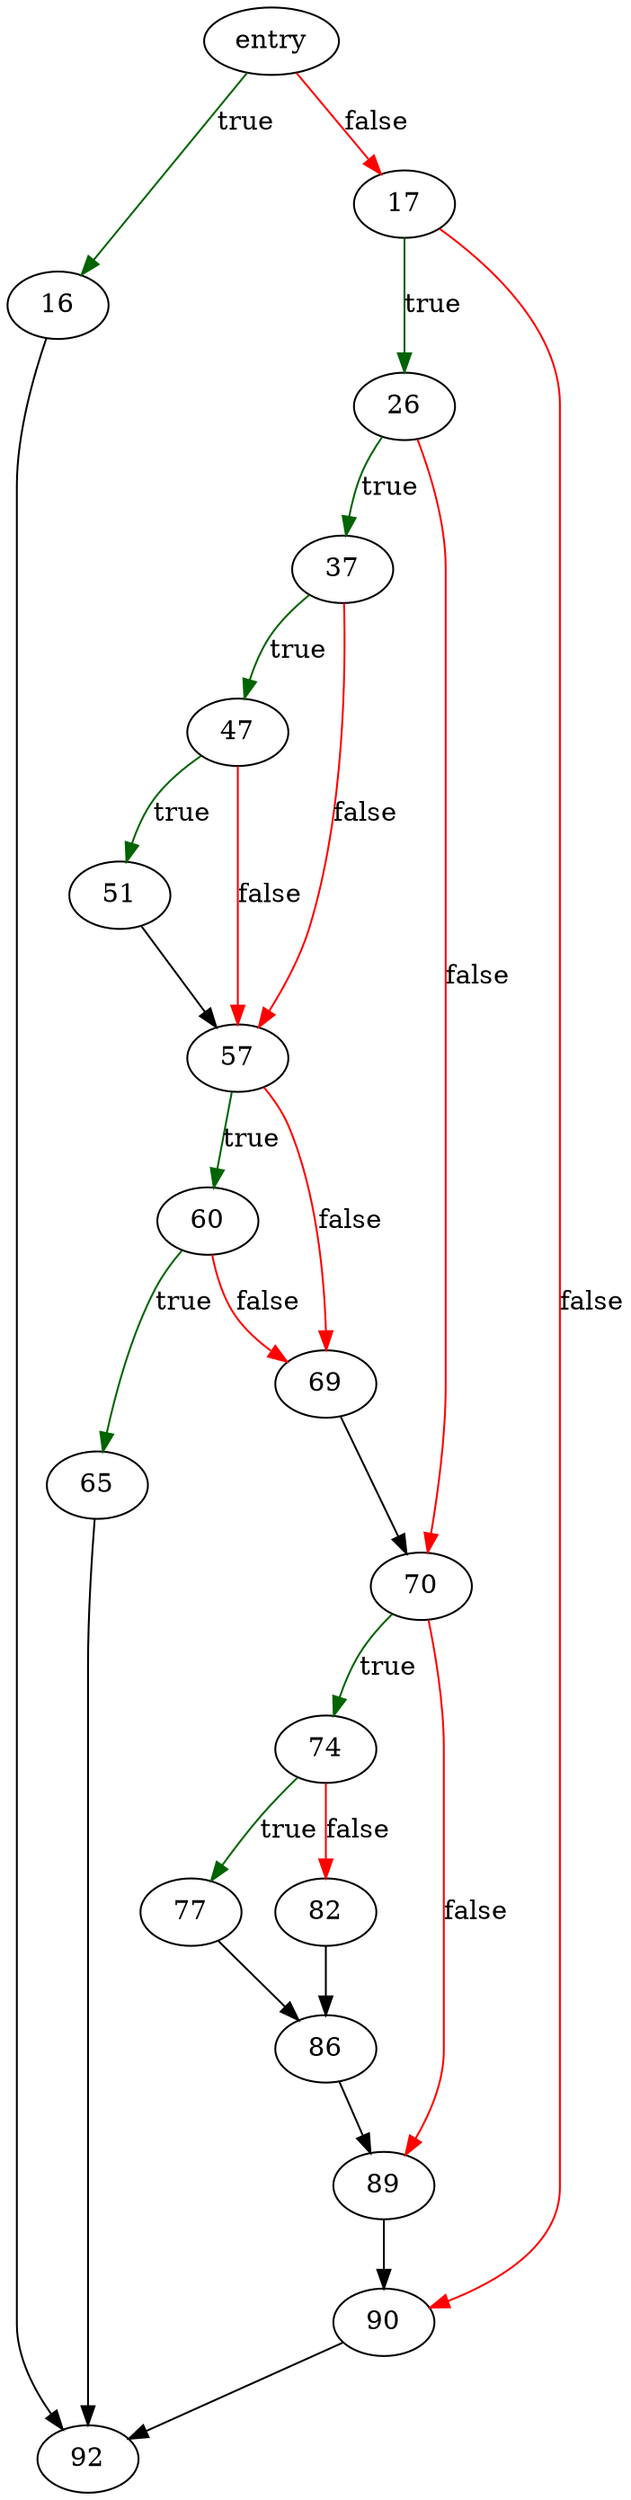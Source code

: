 digraph "sqlite3LocateTable" {
	// Node definitions.
	4 [label=entry];
	16;
	17;
	26;
	37;
	47;
	51;
	57;
	60;
	65;
	69;
	70;
	74;
	77;
	82;
	86;
	89;
	90;
	92;

	// Edge definitions.
	4 -> 16 [
		color=darkgreen
		label=true
	];
	4 -> 17 [
		color=red
		label=false
	];
	16 -> 92;
	17 -> 26 [
		color=darkgreen
		label=true
	];
	17 -> 90 [
		color=red
		label=false
	];
	26 -> 37 [
		color=darkgreen
		label=true
	];
	26 -> 70 [
		color=red
		label=false
	];
	37 -> 47 [
		color=darkgreen
		label=true
	];
	37 -> 57 [
		color=red
		label=false
	];
	47 -> 51 [
		color=darkgreen
		label=true
	];
	47 -> 57 [
		color=red
		label=false
	];
	51 -> 57;
	57 -> 60 [
		color=darkgreen
		label=true
	];
	57 -> 69 [
		color=red
		label=false
	];
	60 -> 65 [
		color=darkgreen
		label=true
	];
	60 -> 69 [
		color=red
		label=false
	];
	65 -> 92;
	69 -> 70;
	70 -> 74 [
		color=darkgreen
		label=true
	];
	70 -> 89 [
		color=red
		label=false
	];
	74 -> 77 [
		color=darkgreen
		label=true
	];
	74 -> 82 [
		color=red
		label=false
	];
	77 -> 86;
	82 -> 86;
	86 -> 89;
	89 -> 90;
	90 -> 92;
}